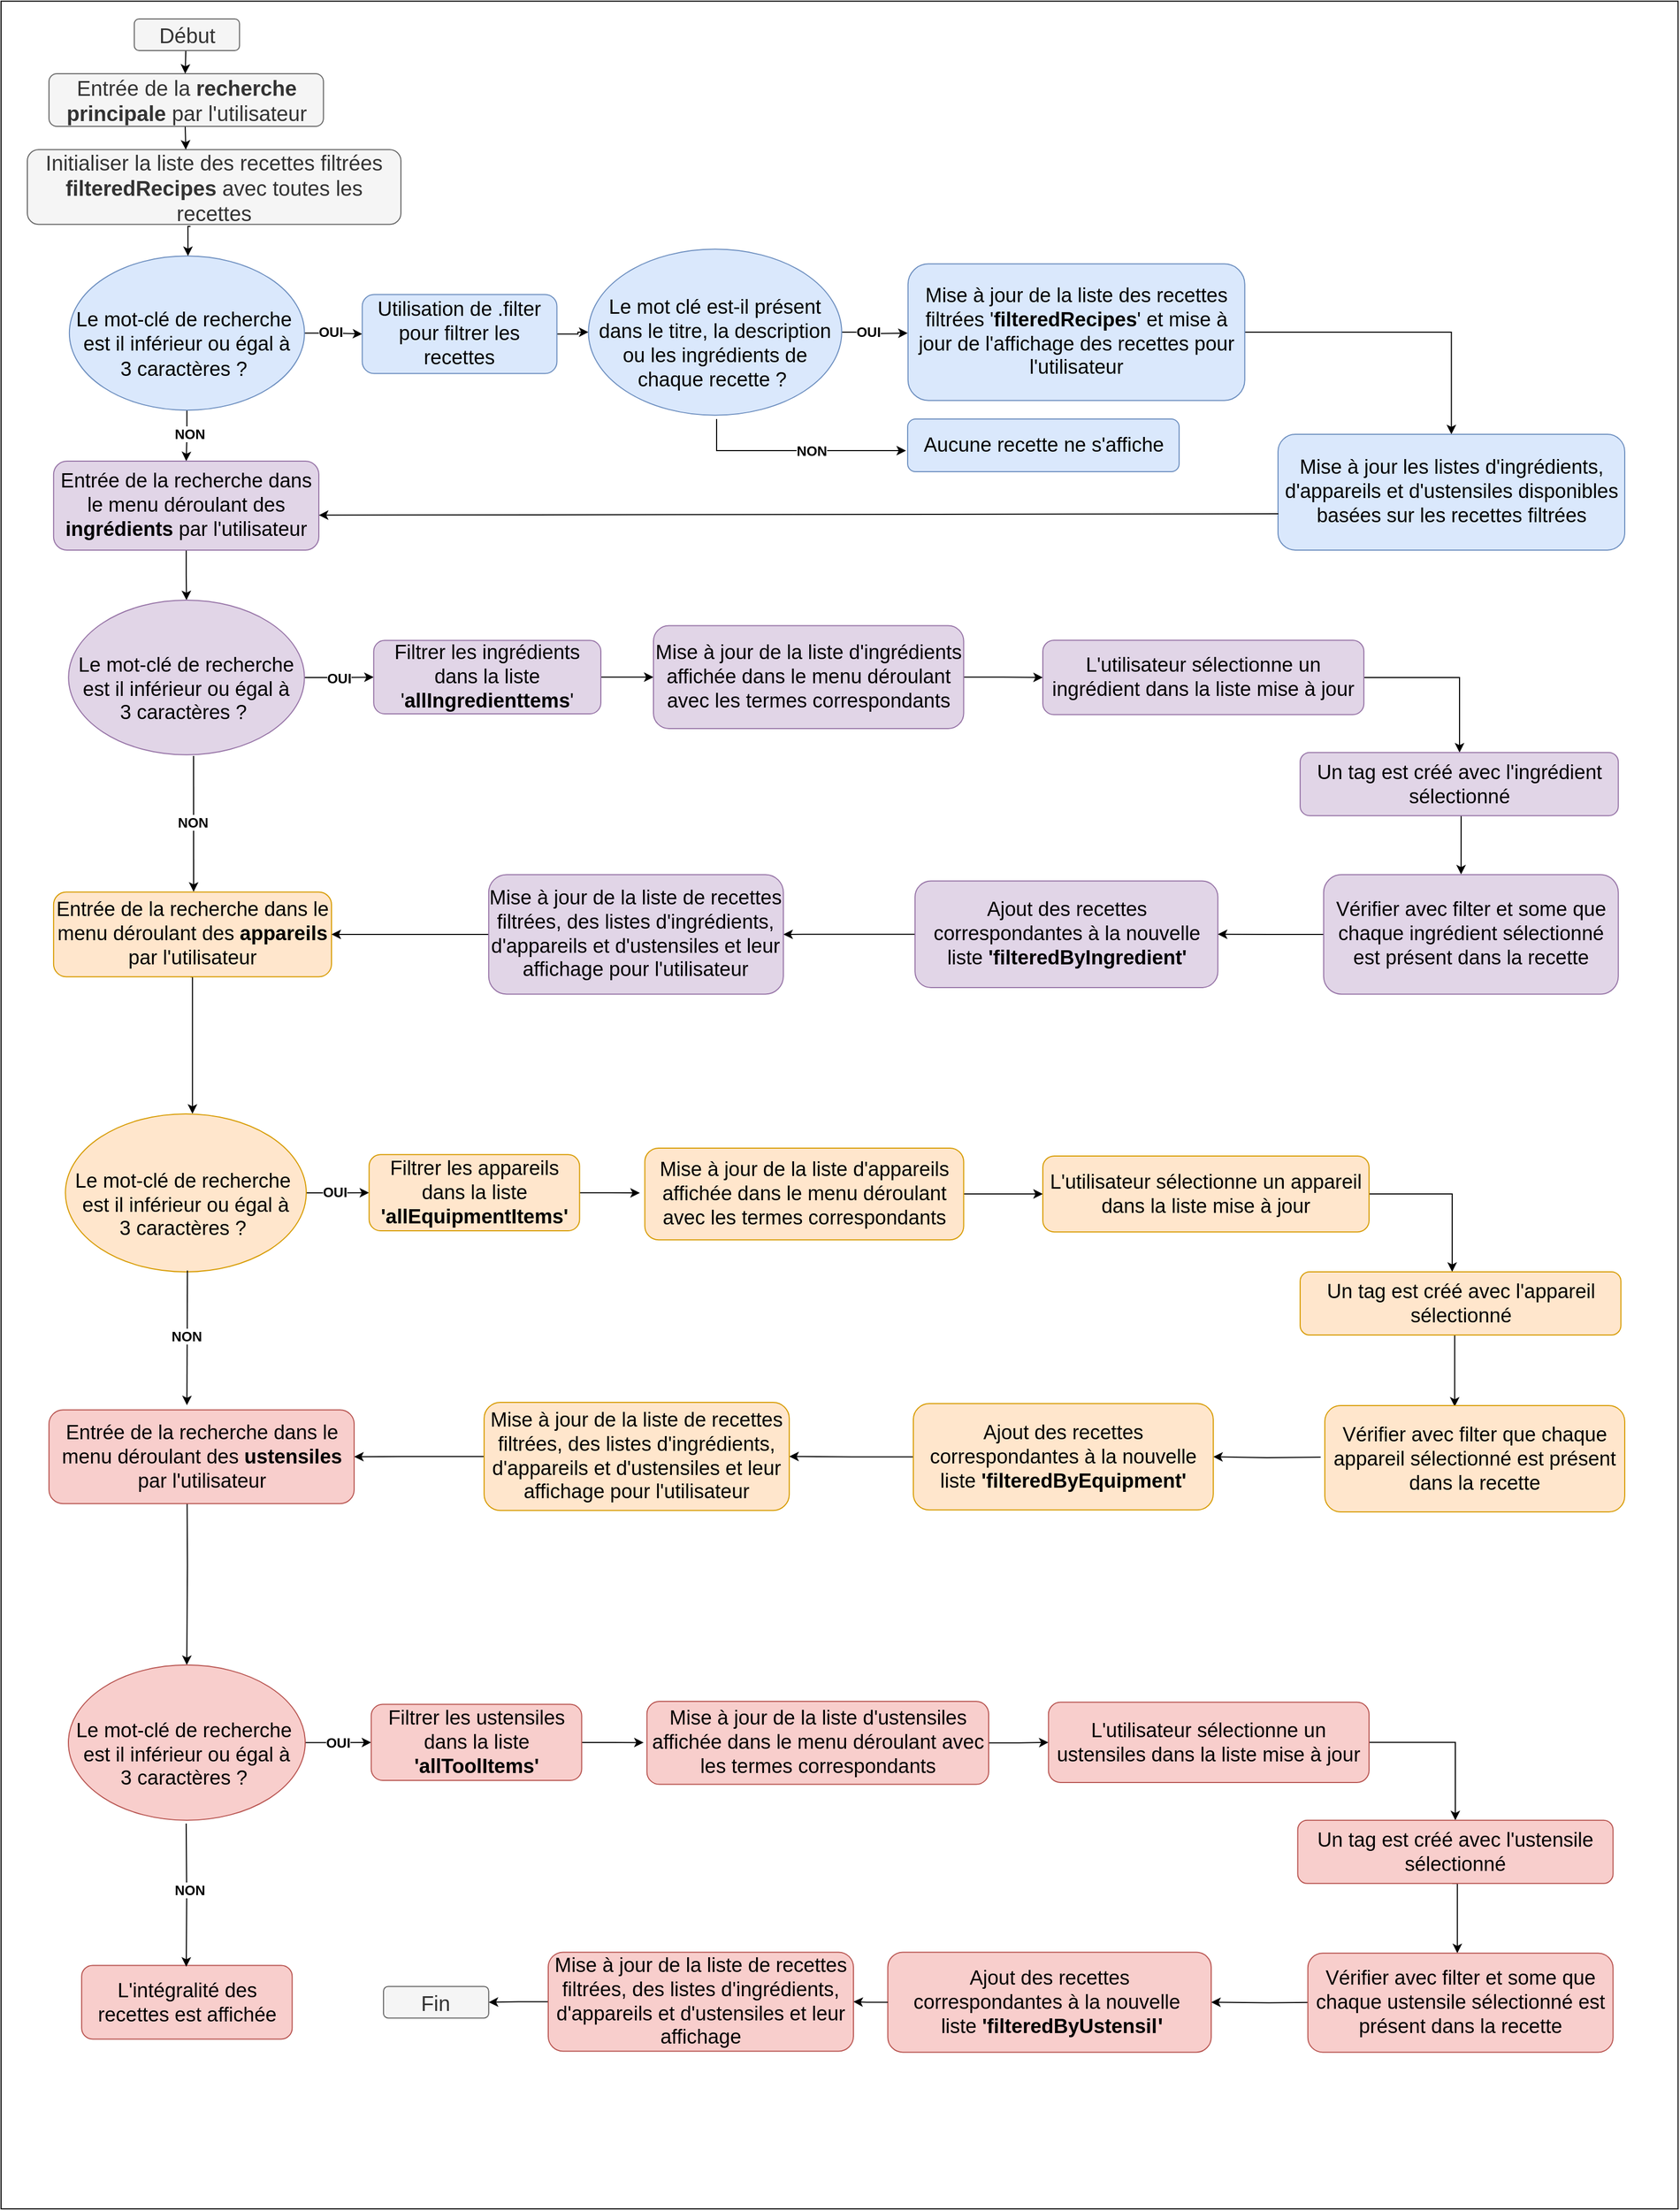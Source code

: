 <mxfile version="24.4.14" type="github">
  <diagram name="Page-1" id="Ul3hG8IQeu0czUQaKyKT">
    <mxGraphModel dx="1501" dy="791" grid="1" gridSize="10" guides="1" tooltips="1" connect="1" arrows="1" fold="1" page="1" pageScale="1" pageWidth="827" pageHeight="1169" math="0" shadow="0">
      <root>
        <mxCell id="0" />
        <mxCell id="1" parent="0" />
        <mxCell id="y2qfPMTWO536Oq6Htdhc-1" value="" style="rounded=0;whiteSpace=wrap;html=1;" vertex="1" parent="1">
          <mxGeometry x="220" y="23.16" width="1593.68" height="2096.84" as="geometry" />
        </mxCell>
        <mxCell id="y2qfPMTWO536Oq6Htdhc-2" value="&lt;font style=&quot;font-size: 20px;&quot;&gt;&lt;font style=&quot;font-size: 20px;&quot;&gt;Initialiser la liste des&amp;nbsp;&lt;/font&gt;&lt;font style=&quot;background-color: initial; font-size: 20px;&quot;&gt;recettes&amp;nbsp;&lt;/font&gt;&lt;span style=&quot;background-color: initial;&quot;&gt;filtrées &lt;b&gt;filteredRecipes&lt;/b&gt; avec&amp;nbsp;&lt;/span&gt;&lt;/font&gt;&lt;span style=&quot;font-size: 20px; background-color: initial;&quot;&gt;toutes les recettes&lt;/span&gt;" style="rounded=1;whiteSpace=wrap;html=1;fillColor=#f5f5f5;strokeColor=#666666;fontColor=#333333;" vertex="1" parent="1">
          <mxGeometry x="245.01" y="164.09" width="354.99" height="71" as="geometry" />
        </mxCell>
        <mxCell id="y2qfPMTWO536Oq6Htdhc-3" value="" style="edgeStyle=orthogonalEdgeStyle;rounded=0;orthogonalLoop=1;jettySize=auto;html=1;" edge="1" parent="1" source="y2qfPMTWO536Oq6Htdhc-7" target="y2qfPMTWO536Oq6Htdhc-15">
          <mxGeometry relative="1" as="geometry" />
        </mxCell>
        <mxCell id="y2qfPMTWO536Oq6Htdhc-4" value="OUI" style="edgeLabel;html=1;align=center;verticalAlign=middle;resizable=0;points=[];fontSize=13;fontStyle=1" vertex="1" connectable="0" parent="y2qfPMTWO536Oq6Htdhc-3">
          <mxGeometry x="-0.139" y="2" relative="1" as="geometry">
            <mxPoint as="offset" />
          </mxGeometry>
        </mxCell>
        <mxCell id="y2qfPMTWO536Oq6Htdhc-5" value="" style="edgeStyle=orthogonalEdgeStyle;rounded=0;orthogonalLoop=1;jettySize=auto;html=1;entryX=0.5;entryY=0;entryDx=0;entryDy=0;" edge="1" parent="1" source="y2qfPMTWO536Oq6Htdhc-7" target="y2qfPMTWO536Oq6Htdhc-26">
          <mxGeometry relative="1" as="geometry">
            <mxPoint x="391.24" y="420" as="targetPoint" />
          </mxGeometry>
        </mxCell>
        <mxCell id="y2qfPMTWO536Oq6Htdhc-6" value="NON" style="edgeLabel;html=1;align=center;verticalAlign=middle;resizable=0;points=[];fontStyle=1;fontSize=13;" vertex="1" connectable="0" parent="y2qfPMTWO536Oq6Htdhc-5">
          <mxGeometry x="-0.093" y="2" relative="1" as="geometry">
            <mxPoint as="offset" />
          </mxGeometry>
        </mxCell>
        <mxCell id="y2qfPMTWO536Oq6Htdhc-7" value="&lt;font style=&quot;font-size: 19px;&quot;&gt;&lt;font style=&quot;font-size: 19px;&quot;&gt;&amp;nbsp;&lt;/font&gt;&lt;/font&gt;&lt;div&gt;&lt;font style=&quot;font-size: 19px;&quot;&gt;&lt;font style=&quot;font-size: 19px;&quot;&gt;Le mot-clé de recherche&amp;nbsp;&lt;/font&gt;&lt;/font&gt;&lt;div style=&quot;font-size: 19px;&quot;&gt;&lt;font style=&quot;font-size: 19px;&quot;&gt;&lt;font style=&quot;font-size: 19px;&quot;&gt;&amp;nbsp;est il&amp;nbsp;&lt;/font&gt;&lt;font style=&quot;background-color: initial; font-size: 19px;&quot;&gt;inférieur ou égal&amp;nbsp;&lt;/font&gt;&lt;span style=&quot;background-color: initial;&quot;&gt;à&amp;nbsp;&lt;/span&gt;&lt;/font&gt;&lt;/div&gt;&lt;div style=&quot;font-size: 19px;&quot;&gt;&lt;span style=&quot;background-color: initial;&quot;&gt;&lt;font style=&quot;font-size: 19px;&quot;&gt;3 caractères ?&lt;/font&gt;&lt;font style=&quot;font-size: 20px;&quot;&gt;&amp;nbsp;&lt;/font&gt;&lt;/span&gt;&lt;/div&gt;&lt;/div&gt;" style="ellipse;whiteSpace=wrap;html=1;aspect=fixed;fillColor=#dae8fc;strokeColor=#6c8ebf;" vertex="1" parent="1">
          <mxGeometry x="284.93" y="265.16" width="223.4" height="146.42" as="geometry" />
        </mxCell>
        <mxCell id="y2qfPMTWO536Oq6Htdhc-8" value="" style="edgeStyle=orthogonalEdgeStyle;rounded=0;orthogonalLoop=1;jettySize=auto;html=1;" edge="1" parent="1">
          <mxGeometry relative="1" as="geometry">
            <mxPoint x="395" y="142" as="sourcePoint" />
            <mxPoint x="395.571" y="164.09" as="targetPoint" />
          </mxGeometry>
        </mxCell>
        <mxCell id="y2qfPMTWO536Oq6Htdhc-9" value="&lt;font style=&quot;font-size: 20px;&quot;&gt;Entrée de la &lt;b&gt;recherche principale&lt;/b&gt; par l&#39;utilisateur&lt;/font&gt;" style="rounded=1;whiteSpace=wrap;html=1;fillColor=#f5f5f5;strokeColor=#666666;fontColor=#333333;" vertex="1" parent="1">
          <mxGeometry x="265.55" y="92" width="260.81" height="50" as="geometry" />
        </mxCell>
        <mxCell id="y2qfPMTWO536Oq6Htdhc-10" value="" style="edgeStyle=orthogonalEdgeStyle;rounded=0;orthogonalLoop=1;jettySize=auto;html=1;" edge="1" parent="1">
          <mxGeometry relative="1" as="geometry">
            <mxPoint x="395.571" y="70" as="sourcePoint" />
            <mxPoint x="395" y="92" as="targetPoint" />
          </mxGeometry>
        </mxCell>
        <mxCell id="y2qfPMTWO536Oq6Htdhc-11" value="&lt;font style=&quot;font-size: 20px;&quot;&gt;Début&lt;/font&gt;" style="rounded=1;whiteSpace=wrap;html=1;fillColor=#f5f5f5;strokeColor=#666666;fontColor=#333333;" vertex="1" parent="1">
          <mxGeometry x="346.64" y="40" width="99.97" height="30" as="geometry" />
        </mxCell>
        <mxCell id="y2qfPMTWO536Oq6Htdhc-12" value="" style="endArrow=none;html=1;rounded=0;strokeColor=#FFFFFF;" edge="1" parent="1">
          <mxGeometry width="50" height="50" relative="1" as="geometry">
            <mxPoint x="1013.475" y="1163.973" as="sourcePoint" />
            <mxPoint x="953.87" y="1158.69" as="targetPoint" />
          </mxGeometry>
        </mxCell>
        <mxCell id="y2qfPMTWO536Oq6Htdhc-13" value="" style="endArrow=classic;html=1;rounded=0;strokeColor=#FFFFFF;" edge="1" parent="1">
          <mxGeometry width="50" height="50" relative="1" as="geometry">
            <mxPoint x="953.87" y="1159.69" as="sourcePoint" />
            <mxPoint x="953.87" y="1229.69" as="targetPoint" />
          </mxGeometry>
        </mxCell>
        <mxCell id="y2qfPMTWO536Oq6Htdhc-14" value="" style="edgeStyle=orthogonalEdgeStyle;rounded=0;orthogonalLoop=1;jettySize=auto;html=1;" edge="1" parent="1" source="y2qfPMTWO536Oq6Htdhc-15" target="y2qfPMTWO536Oq6Htdhc-21">
          <mxGeometry relative="1" as="geometry" />
        </mxCell>
        <mxCell id="y2qfPMTWO536Oq6Htdhc-15" value="&lt;font style=&quot;font-size: 19px;&quot;&gt;Utilisation de .filter pour filtrer les recettes&lt;/font&gt;" style="rounded=1;whiteSpace=wrap;html=1;fillColor=#dae8fc;strokeColor=#6c8ebf;" vertex="1" parent="1">
          <mxGeometry x="563.24" y="301.73" width="185" height="75" as="geometry" />
        </mxCell>
        <mxCell id="y2qfPMTWO536Oq6Htdhc-16" value="" style="endArrow=classic;html=1;rounded=0;strokeColor=#FFFFFF;" edge="1" parent="1" source="y2qfPMTWO536Oq6Htdhc-96">
          <mxGeometry width="50" height="50" relative="1" as="geometry">
            <mxPoint x="643.87" y="1158.69" as="sourcePoint" />
            <mxPoint x="643.87" y="1408.69" as="targetPoint" />
          </mxGeometry>
        </mxCell>
        <mxCell id="y2qfPMTWO536Oq6Htdhc-19" value="" style="edgeStyle=orthogonalEdgeStyle;rounded=0;orthogonalLoop=1;jettySize=auto;html=1;" edge="1" parent="1" source="y2qfPMTWO536Oq6Htdhc-21">
          <mxGeometry relative="1" as="geometry">
            <mxPoint x="1081.54" y="338.391" as="targetPoint" />
          </mxGeometry>
        </mxCell>
        <mxCell id="y2qfPMTWO536Oq6Htdhc-20" value="OUI" style="edgeLabel;html=1;align=center;verticalAlign=middle;resizable=0;points=[];fontSize=13;fontStyle=1" vertex="1" connectable="0" parent="y2qfPMTWO536Oq6Htdhc-19">
          <mxGeometry x="-0.221" y="5" relative="1" as="geometry">
            <mxPoint y="4" as="offset" />
          </mxGeometry>
        </mxCell>
        <mxCell id="y2qfPMTWO536Oq6Htdhc-21" value="&lt;div style=&quot;font-size: 19px;&quot;&gt;&lt;font style=&quot;font-size: 19px;&quot;&gt;&lt;br&gt;&lt;/font&gt;&lt;/div&gt;&lt;font style=&quot;font-size: 19px;&quot;&gt;Le mot clé est-il présent dans le titre, la description ou les ingrédients de chaque recette ?&amp;nbsp;&lt;/font&gt;" style="ellipse;whiteSpace=wrap;html=1;aspect=fixed;fillColor=#dae8fc;strokeColor=#6c8ebf;" vertex="1" parent="1">
          <mxGeometry x="778.22" y="258.64" width="240.63" height="157.71" as="geometry" />
        </mxCell>
        <mxCell id="y2qfPMTWO536Oq6Htdhc-22" value="" style="edgeStyle=orthogonalEdgeStyle;rounded=0;orthogonalLoop=1;jettySize=auto;html=1;" edge="1" parent="1" source="y2qfPMTWO536Oq6Htdhc-23" target="y2qfPMTWO536Oq6Htdhc-24">
          <mxGeometry relative="1" as="geometry" />
        </mxCell>
        <mxCell id="y2qfPMTWO536Oq6Htdhc-23" value="&lt;font style=&quot;font-size: 19px;&quot;&gt;Mise à jour de la liste des recettes filtrées &#39;&lt;b&gt;filteredRecipes&lt;/b&gt;&#39; et mise à jour de l&#39;affichage des recettes pour l&#39;utilisateur&lt;/font&gt;" style="rounded=1;whiteSpace=wrap;html=1;fillColor=#dae8fc;strokeColor=#6c8ebf;" vertex="1" parent="1">
          <mxGeometry x="1081.89" y="272.66" width="320" height="129.66" as="geometry" />
        </mxCell>
        <mxCell id="y2qfPMTWO536Oq6Htdhc-24" value="&lt;font style=&quot;font-size: 19px;&quot;&gt;Mise à jour les listes d&#39;ingrédients, d&#39;appareils et d&#39;ustensiles disponibles basées sur les recettes filtrées&lt;/font&gt;" style="rounded=1;whiteSpace=wrap;html=1;fillColor=#dae8fc;strokeColor=#6c8ebf;" vertex="1" parent="1">
          <mxGeometry x="1433.5" y="434.46" width="329.48" height="110" as="geometry" />
        </mxCell>
        <mxCell id="y2qfPMTWO536Oq6Htdhc-25" value="" style="edgeStyle=orthogonalEdgeStyle;rounded=0;orthogonalLoop=1;jettySize=auto;html=1;" edge="1" parent="1" source="y2qfPMTWO536Oq6Htdhc-26" target="y2qfPMTWO536Oq6Htdhc-29">
          <mxGeometry relative="1" as="geometry" />
        </mxCell>
        <mxCell id="y2qfPMTWO536Oq6Htdhc-26" value="&lt;font style=&quot;font-size: 19px;&quot;&gt;Entrée de la recherche dans le menu déroulant des &lt;b&gt;ingrédients &lt;/b&gt;par l&#39;utilisateur&lt;/font&gt;" style="rounded=1;whiteSpace=wrap;html=1;fillColor=#e1d5e7;strokeColor=#9673a6;" vertex="1" parent="1">
          <mxGeometry x="269.92" y="460" width="252.07" height="84.46" as="geometry" />
        </mxCell>
        <mxCell id="y2qfPMTWO536Oq6Htdhc-27" value="" style="edgeStyle=orthogonalEdgeStyle;rounded=0;orthogonalLoop=1;jettySize=auto;html=1;" edge="1" parent="1" source="y2qfPMTWO536Oq6Htdhc-29" target="y2qfPMTWO536Oq6Htdhc-31">
          <mxGeometry relative="1" as="geometry" />
        </mxCell>
        <mxCell id="y2qfPMTWO536Oq6Htdhc-28" value="OUI" style="edgeLabel;html=1;align=center;verticalAlign=middle;resizable=0;points=[];fontStyle=1;fontSize=13;" vertex="1" connectable="0" parent="y2qfPMTWO536Oq6Htdhc-27">
          <mxGeometry x="-0.032" relative="1" as="geometry">
            <mxPoint as="offset" />
          </mxGeometry>
        </mxCell>
        <mxCell id="y2qfPMTWO536Oq6Htdhc-29" value="&lt;div&gt;&lt;font style=&quot;font-size: 19px;&quot;&gt;&lt;font style=&quot;font-size: 19px;&quot;&gt;&lt;br&gt;&lt;/font&gt;&lt;/font&gt;&lt;/div&gt;&lt;font style=&quot;font-size: 19px;&quot;&gt;&lt;font style=&quot;font-size: 19px;&quot;&gt;&amp;nbsp;&lt;/font&gt;&lt;font style=&quot;font-size: 19px;&quot;&gt;Le mot-clé de recherche&amp;nbsp;&lt;/font&gt;&lt;/font&gt;&lt;div style=&quot;font-size: 19px;&quot;&gt;&lt;font style=&quot;font-size: 19px;&quot;&gt;&lt;font style=&quot;font-size: 19px;&quot;&gt;&amp;nbsp;est il&amp;nbsp;&lt;/font&gt;&lt;font style=&quot;background-color: initial; font-size: 19px;&quot;&gt;inférieur ou égal&amp;nbsp;&lt;/font&gt;&lt;span style=&quot;background-color: initial;&quot;&gt;à&amp;nbsp;&lt;/span&gt;&lt;/font&gt;&lt;/div&gt;&lt;div style=&quot;font-size: 19px;&quot;&gt;&lt;span style=&quot;background-color: initial;&quot;&gt;&lt;font style=&quot;font-size: 19px;&quot;&gt;&lt;font style=&quot;font-size: 19px;&quot;&gt;3 caractères ?&lt;/font&gt;&lt;font style=&quot;font-size: 19px;&quot;&gt;&amp;nbsp;&lt;/font&gt;&lt;/font&gt;&lt;/span&gt;&lt;/div&gt;" style="ellipse;whiteSpace=wrap;html=1;aspect=fixed;fillColor=#e1d5e7;strokeColor=#9673a6;" vertex="1" parent="1">
          <mxGeometry x="284.14" y="592" width="224.16" height="146.91" as="geometry" />
        </mxCell>
        <mxCell id="y2qfPMTWO536Oq6Htdhc-30" value="" style="edgeStyle=orthogonalEdgeStyle;rounded=0;orthogonalLoop=1;jettySize=auto;html=1;entryX=0;entryY=0.5;entryDx=0;entryDy=0;" edge="1" parent="1" source="y2qfPMTWO536Oq6Htdhc-31" target="y2qfPMTWO536Oq6Htdhc-36">
          <mxGeometry relative="1" as="geometry">
            <mxPoint x="833.58" y="664.478" as="targetPoint" />
          </mxGeometry>
        </mxCell>
        <mxCell id="y2qfPMTWO536Oq6Htdhc-31" value="&lt;font style=&quot;font-size: 19px;&quot;&gt;Filtrer les ingrédients dans la liste &#39;&lt;b&gt;allIngredienttems&lt;/b&gt;&#39;&lt;/font&gt;" style="rounded=1;whiteSpace=wrap;html=1;fillColor=#e1d5e7;strokeColor=#9673a6;" vertex="1" parent="1">
          <mxGeometry x="574.14" y="630.27" width="215.86" height="69.73" as="geometry" />
        </mxCell>
        <mxCell id="y2qfPMTWO536Oq6Htdhc-35" value="" style="edgeStyle=orthogonalEdgeStyle;rounded=0;orthogonalLoop=1;jettySize=auto;html=1;" edge="1" parent="1" source="y2qfPMTWO536Oq6Htdhc-36" target="y2qfPMTWO536Oq6Htdhc-38">
          <mxGeometry relative="1" as="geometry" />
        </mxCell>
        <mxCell id="y2qfPMTWO536Oq6Htdhc-36" value="&lt;font style=&quot;font-size: 19px;&quot;&gt;Mise à jour de la liste d&#39;ingrédients affichée dans le menu déroulant avec les termes correspondants&lt;/font&gt;" style="rounded=1;whiteSpace=wrap;html=1;fillColor=#e1d5e7;strokeColor=#9673a6;" vertex="1" parent="1">
          <mxGeometry x="840" y="616.29" width="294.78" height="97.69" as="geometry" />
        </mxCell>
        <mxCell id="y2qfPMTWO536Oq6Htdhc-37" value="" style="edgeStyle=orthogonalEdgeStyle;rounded=0;orthogonalLoop=1;jettySize=auto;html=1;" edge="1" parent="1" source="y2qfPMTWO536Oq6Htdhc-38" target="y2qfPMTWO536Oq6Htdhc-40">
          <mxGeometry relative="1" as="geometry">
            <Array as="points">
              <mxPoint x="1606" y="665" />
            </Array>
          </mxGeometry>
        </mxCell>
        <mxCell id="y2qfPMTWO536Oq6Htdhc-38" value="&lt;font style=&quot;font-size: 19px;&quot;&gt;L&#39;utilisateur sélectionne un ingrédient dans la liste mise à jour&lt;/font&gt;" style="rounded=1;whiteSpace=wrap;html=1;fillColor=#e1d5e7;strokeColor=#9673a6;" vertex="1" parent="1">
          <mxGeometry x="1210" y="630.12" width="305.09" height="70.67" as="geometry" />
        </mxCell>
        <mxCell id="y2qfPMTWO536Oq6Htdhc-39" value="" style="edgeStyle=orthogonalEdgeStyle;rounded=0;orthogonalLoop=1;jettySize=auto;html=1;entryX=0.47;entryY=0.016;entryDx=0;entryDy=0;entryPerimeter=0;" edge="1" parent="1">
          <mxGeometry relative="1" as="geometry">
            <mxPoint x="1603.714" y="788.71" as="sourcePoint" />
            <mxPoint x="1607.46" y="852.546" as="targetPoint" />
            <Array as="points">
              <mxPoint x="1607" y="789" />
            </Array>
          </mxGeometry>
        </mxCell>
        <mxCell id="y2qfPMTWO536Oq6Htdhc-40" value="&lt;font style=&quot;font-size: 19px;&quot;&gt;Un tag est créé avec l&#39;ingrédient sélectionné&lt;/font&gt;" style="rounded=1;whiteSpace=wrap;html=1;fillColor=#e1d5e7;strokeColor=#9673a6;" vertex="1" parent="1">
          <mxGeometry x="1454.53" y="736.71" width="302.33" height="60" as="geometry" />
        </mxCell>
        <mxCell id="y2qfPMTWO536Oq6Htdhc-44" value="" style="edgeStyle=orthogonalEdgeStyle;rounded=0;orthogonalLoop=1;jettySize=auto;html=1;" edge="1" parent="1" source="y2qfPMTWO536Oq6Htdhc-45" target="y2qfPMTWO536Oq6Htdhc-49">
          <mxGeometry relative="1" as="geometry" />
        </mxCell>
        <mxCell id="y2qfPMTWO536Oq6Htdhc-45" value="&lt;font style=&quot;font-size: 19px;&quot;&gt;Ajout des recettes correspondantes à la nouvelle liste &lt;b&gt;&#39;filteredByIngredient&#39;&lt;/b&gt;&lt;/font&gt;" style="rounded=1;whiteSpace=wrap;html=1;fillColor=#e1d5e7;strokeColor=#9673a6;" vertex="1" parent="1">
          <mxGeometry x="1088.57" y="858.73" width="287.75" height="101.27" as="geometry" />
        </mxCell>
        <mxCell id="y2qfPMTWO536Oq6Htdhc-46" value="" style="edgeStyle=orthogonalEdgeStyle;rounded=0;orthogonalLoop=1;jettySize=auto;html=1;entryX=0.545;entryY=-0.001;entryDx=0;entryDy=0;entryPerimeter=0;" edge="1" parent="1">
          <mxGeometry relative="1" as="geometry">
            <mxPoint x="400" y="949.72" as="sourcePoint" />
            <mxPoint x="401.899" y="1079.85" as="targetPoint" />
            <Array as="points">
              <mxPoint x="402" y="950" />
            </Array>
          </mxGeometry>
        </mxCell>
        <mxCell id="y2qfPMTWO536Oq6Htdhc-47" value="&lt;font style=&quot;font-size: 19px;&quot;&gt;Entrée de la recherche dans le menu déroulant des &lt;b&gt;appareils &lt;/b&gt;par l&#39;utilisateur&lt;/font&gt;" style="rounded=1;whiteSpace=wrap;html=1;fillColor=#ffe6cc;strokeColor=#d79b00;" vertex="1" parent="1">
          <mxGeometry x="269.92" y="869.23" width="264.1" height="80.49" as="geometry" />
        </mxCell>
        <mxCell id="y2qfPMTWO536Oq6Htdhc-48" value="" style="edgeStyle=orthogonalEdgeStyle;rounded=0;orthogonalLoop=1;jettySize=auto;html=1;" edge="1" parent="1" source="y2qfPMTWO536Oq6Htdhc-49" target="y2qfPMTWO536Oq6Htdhc-47">
          <mxGeometry relative="1" as="geometry" />
        </mxCell>
        <mxCell id="y2qfPMTWO536Oq6Htdhc-49" value="&lt;font style=&quot;font-size: 19px;&quot;&gt;Mise à jour de la liste de recettes filtrées, des listes d&#39;ingrédients, d&#39;appareils et d&#39;ustensiles et leur affichage pour l&#39;utilisateur&lt;/font&gt;" style="rounded=1;whiteSpace=wrap;html=1;fillColor=#e1d5e7;strokeColor=#9673a6;" vertex="1" parent="1">
          <mxGeometry x="683.42" y="852.72" width="280" height="113.5" as="geometry" />
        </mxCell>
        <mxCell id="y2qfPMTWO536Oq6Htdhc-50" value="" style="endArrow=none;html=1;rounded=0;strokeColor=#FFFFFF;" edge="1" parent="1">
          <mxGeometry width="50" height="50" relative="1" as="geometry">
            <mxPoint x="836.16" y="1998.69" as="sourcePoint" />
            <mxPoint x="966.16" y="1998.69" as="targetPoint" />
          </mxGeometry>
        </mxCell>
        <mxCell id="y2qfPMTWO536Oq6Htdhc-51" value="" style="edgeStyle=orthogonalEdgeStyle;rounded=0;orthogonalLoop=1;jettySize=auto;html=1;" edge="1" parent="1" source="y2qfPMTWO536Oq6Htdhc-53" target="y2qfPMTWO536Oq6Htdhc-96">
          <mxGeometry relative="1" as="geometry" />
        </mxCell>
        <mxCell id="y2qfPMTWO536Oq6Htdhc-52" value="OUI" style="edgeLabel;html=1;align=center;verticalAlign=middle;resizable=0;points=[];fontSize=13;fontStyle=1" vertex="1" connectable="0" parent="y2qfPMTWO536Oq6Htdhc-51">
          <mxGeometry x="-0.032" relative="1" as="geometry">
            <mxPoint x="-2" y="-1" as="offset" />
          </mxGeometry>
        </mxCell>
        <mxCell id="y2qfPMTWO536Oq6Htdhc-53" value="&lt;font style=&quot;font-size: 19px;&quot;&gt;&lt;font style=&quot;font-size: 19px;&quot;&gt;&amp;nbsp;&lt;/font&gt;&lt;/font&gt;&lt;div&gt;&lt;font style=&quot;font-size: 19px;&quot;&gt;&lt;font style=&quot;font-size: 19px;&quot;&gt;Le mot-clé de recherche&amp;nbsp;&lt;/font&gt;&lt;/font&gt;&lt;div style=&quot;font-size: 19px;&quot;&gt;&lt;font style=&quot;font-size: 19px;&quot;&gt;&lt;font style=&quot;font-size: 19px;&quot;&gt;&amp;nbsp;est il&amp;nbsp;&lt;/font&gt;&lt;font style=&quot;background-color: initial; font-size: 19px;&quot;&gt;inférieur ou égal&amp;nbsp;&lt;/font&gt;&lt;span style=&quot;background-color: initial;&quot;&gt;à&amp;nbsp;&lt;/span&gt;&lt;/font&gt;&lt;/div&gt;&lt;div style=&quot;font-size: 19px;&quot;&gt;&lt;span style=&quot;background-color: initial;&quot;&gt;&lt;font style=&quot;font-size: 19px;&quot;&gt;&lt;font style=&quot;font-size: 19px;&quot;&gt;3 caractères&lt;/font&gt;&lt;font style=&quot;font-size: 19px;&quot;&gt; &lt;/font&gt;&lt;font style=&quot;font-size: 19px;&quot;&gt;?&amp;nbsp;&lt;/font&gt;&lt;/font&gt;&lt;/span&gt;&lt;/div&gt;&lt;/div&gt;" style="ellipse;whiteSpace=wrap;html=1;aspect=fixed;fillColor=#ffe6cc;strokeColor=#d79b00;" vertex="1" parent="1">
          <mxGeometry x="281.17" y="1080" width="228.86" height="150" as="geometry" />
        </mxCell>
        <mxCell id="y2qfPMTWO536Oq6Htdhc-54" value="" style="edgeStyle=orthogonalEdgeStyle;rounded=0;orthogonalLoop=1;jettySize=auto;html=1;" edge="1" parent="1" source="y2qfPMTWO536Oq6Htdhc-96">
          <mxGeometry relative="1" as="geometry">
            <mxPoint x="827.02" y="1155.0" as="targetPoint" />
          </mxGeometry>
        </mxCell>
        <mxCell id="y2qfPMTWO536Oq6Htdhc-57" value="" style="edgeStyle=orthogonalEdgeStyle;rounded=0;orthogonalLoop=1;jettySize=auto;html=1;" edge="1" parent="1" source="y2qfPMTWO536Oq6Htdhc-58" target="y2qfPMTWO536Oq6Htdhc-60">
          <mxGeometry relative="1" as="geometry" />
        </mxCell>
        <mxCell id="y2qfPMTWO536Oq6Htdhc-58" value="&lt;font style=&quot;font-size: 19px;&quot;&gt;Mise à jour de la liste d&#39;appareils affichée dans le menu déroulant avec les termes correspondants&lt;/font&gt;" style="rounded=1;whiteSpace=wrap;html=1;fillColor=#ffe6cc;strokeColor=#d79b00;" vertex="1" parent="1">
          <mxGeometry x="831.78" y="1112.45" width="303" height="87.12" as="geometry" />
        </mxCell>
        <mxCell id="y2qfPMTWO536Oq6Htdhc-59" value="" style="edgeStyle=orthogonalEdgeStyle;rounded=0;orthogonalLoop=1;jettySize=auto;html=1;" edge="1" parent="1" source="y2qfPMTWO536Oq6Htdhc-60" target="y2qfPMTWO536Oq6Htdhc-62">
          <mxGeometry relative="1" as="geometry">
            <Array as="points">
              <mxPoint x="1599" y="1156" />
            </Array>
          </mxGeometry>
        </mxCell>
        <mxCell id="y2qfPMTWO536Oq6Htdhc-60" value="&lt;font style=&quot;font-size: 19px;&quot;&gt;L&#39;utilisateur sélectionne un appareil dans la liste mise à jour&lt;/font&gt;" style="rounded=1;whiteSpace=wrap;html=1;fillColor=#ffe6cc;strokeColor=#d79b00;" vertex="1" parent="1">
          <mxGeometry x="1210" y="1119.95" width="310" height="72.12" as="geometry" />
        </mxCell>
        <mxCell id="y2qfPMTWO536Oq6Htdhc-61" value="" style="edgeStyle=orthogonalEdgeStyle;rounded=0;orthogonalLoop=1;jettySize=auto;html=1;entryX=0.433;entryY=0.03;entryDx=0;entryDy=0;entryPerimeter=0;" edge="1" parent="1">
          <mxGeometry relative="1" as="geometry">
            <mxPoint x="1587.895" y="1288" as="sourcePoint" />
            <mxPoint x="1601.385" y="1358.03" as="targetPoint" />
            <Array as="points">
              <mxPoint x="1601" y="1288" />
            </Array>
          </mxGeometry>
        </mxCell>
        <mxCell id="y2qfPMTWO536Oq6Htdhc-62" value="&lt;font style=&quot;font-size: 19px;&quot;&gt;Un tag est créé avec l&#39;appareil sélectionné&lt;/font&gt;" style="rounded=1;whiteSpace=wrap;html=1;fillColor=#ffe6cc;strokeColor=#d79b00;" vertex="1" parent="1">
          <mxGeometry x="1454.53" y="1230" width="304.81" height="60" as="geometry" />
        </mxCell>
        <mxCell id="y2qfPMTWO536Oq6Htdhc-63" value="" style="edgeStyle=orthogonalEdgeStyle;rounded=0;orthogonalLoop=1;jettySize=auto;html=1;entryX=1;entryY=0.5;entryDx=0;entryDy=0;" edge="1" parent="1" target="y2qfPMTWO536Oq6Htdhc-67">
          <mxGeometry relative="1" as="geometry">
            <mxPoint x="1474" y="1406" as="sourcePoint" />
            <mxPoint x="1405.95" y="1405.737" as="targetPoint" />
          </mxGeometry>
        </mxCell>
        <mxCell id="y2qfPMTWO536Oq6Htdhc-66" value="" style="edgeStyle=orthogonalEdgeStyle;rounded=0;orthogonalLoop=1;jettySize=auto;html=1;" edge="1" parent="1" source="y2qfPMTWO536Oq6Htdhc-67" target="y2qfPMTWO536Oq6Htdhc-69">
          <mxGeometry relative="1" as="geometry" />
        </mxCell>
        <mxCell id="y2qfPMTWO536Oq6Htdhc-67" value="&lt;span style=&quot;font-size: 19px;&quot;&gt;Ajout des recettes correspondantes à la nouvelle liste &lt;b&gt;&#39;filteredByEquipment&#39;&lt;/b&gt;&lt;/span&gt;" style="rounded=1;whiteSpace=wrap;html=1;fillColor=#ffe6cc;strokeColor=#d79b00;" vertex="1" parent="1">
          <mxGeometry x="1086.95" y="1355.15" width="285" height="101" as="geometry" />
        </mxCell>
        <mxCell id="y2qfPMTWO536Oq6Htdhc-68" value="" style="edgeStyle=orthogonalEdgeStyle;rounded=0;orthogonalLoop=1;jettySize=auto;html=1;" edge="1" parent="1" source="y2qfPMTWO536Oq6Htdhc-69" target="y2qfPMTWO536Oq6Htdhc-71">
          <mxGeometry relative="1" as="geometry" />
        </mxCell>
        <mxCell id="y2qfPMTWO536Oq6Htdhc-69" value="&lt;span style=&quot;font-size: 19px;&quot;&gt;Mise à jour de la liste de recettes filtrées, des listes d&#39;ingrédients, d&#39;appareils et d&#39;ustensiles et leur affichage pour l&#39;utilisateur&lt;/span&gt;" style="rounded=1;whiteSpace=wrap;html=1;fillColor=#ffe6cc;strokeColor=#d79b00;" vertex="1" parent="1">
          <mxGeometry x="679.05" y="1354" width="290" height="102.67" as="geometry" />
        </mxCell>
        <mxCell id="y2qfPMTWO536Oq6Htdhc-70" value="" style="edgeStyle=orthogonalEdgeStyle;rounded=0;orthogonalLoop=1;jettySize=auto;html=1;entryX=0.5;entryY=0;entryDx=0;entryDy=0;" edge="1" parent="1" target="y2qfPMTWO536Oq6Htdhc-74">
          <mxGeometry relative="1" as="geometry">
            <mxPoint x="396.63" y="1412.69" as="sourcePoint" />
            <mxPoint x="396.51" y="1465.39" as="targetPoint" />
          </mxGeometry>
        </mxCell>
        <mxCell id="y2qfPMTWO536Oq6Htdhc-71" value="&lt;font style=&quot;font-size: 19px;&quot;&gt;Entrée de la recherche dans le menu déroulant des &lt;b&gt;ustensiles &lt;/b&gt;par l&#39;utilisateur&lt;/font&gt;" style="rounded=1;whiteSpace=wrap;html=1;fillColor=#f8cecc;strokeColor=#b85450;" vertex="1" parent="1">
          <mxGeometry x="265.55" y="1361.13" width="290" height="89.04" as="geometry" />
        </mxCell>
        <mxCell id="y2qfPMTWO536Oq6Htdhc-72" value="" style="edgeStyle=orthogonalEdgeStyle;rounded=0;orthogonalLoop=1;jettySize=auto;html=1;" edge="1" parent="1" source="y2qfPMTWO536Oq6Htdhc-74" target="y2qfPMTWO536Oq6Htdhc-76">
          <mxGeometry relative="1" as="geometry" />
        </mxCell>
        <mxCell id="y2qfPMTWO536Oq6Htdhc-73" value="OUI" style="edgeLabel;html=1;align=center;verticalAlign=middle;resizable=0;points=[];fontSize=13;fontStyle=1" vertex="1" connectable="0" parent="y2qfPMTWO536Oq6Htdhc-72">
          <mxGeometry x="-0.032" relative="1" as="geometry">
            <mxPoint as="offset" />
          </mxGeometry>
        </mxCell>
        <mxCell id="y2qfPMTWO536Oq6Htdhc-74" value="&lt;font style=&quot;font-size: 19px;&quot;&gt;&lt;font style=&quot;font-size: 19px;&quot;&gt;&amp;nbsp;&lt;/font&gt;&lt;/font&gt;&lt;div&gt;&lt;font style=&quot;font-size: 19px;&quot;&gt;&lt;font style=&quot;font-size: 19px;&quot;&gt;Le mot-clé de recherche&amp;nbsp;&lt;/font&gt;&lt;/font&gt;&lt;div style=&quot;font-size: 19px;&quot;&gt;&lt;font style=&quot;font-size: 19px;&quot;&gt;&lt;font style=&quot;font-size: 19px;&quot;&gt;&amp;nbsp;est il&amp;nbsp;&lt;/font&gt;&lt;font style=&quot;background-color: initial; font-size: 19px;&quot;&gt;inférieur ou égal&amp;nbsp;&lt;/font&gt;&lt;span style=&quot;background-color: initial;&quot;&gt;à&amp;nbsp;&lt;/span&gt;&lt;/font&gt;&lt;/div&gt;&lt;div style=&quot;font-size: 19px;&quot;&gt;&lt;span style=&quot;background-color: initial;&quot;&gt;&lt;font style=&quot;font-size: 19px;&quot;&gt;3 caractères ?&amp;nbsp;&lt;/font&gt;&lt;/span&gt;&lt;/div&gt;&lt;/div&gt;" style="ellipse;whiteSpace=wrap;html=1;aspect=fixed;fillColor=#f8cecc;strokeColor=#b85450;" vertex="1" parent="1">
          <mxGeometry x="283.99" y="1603.39" width="225.04" height="147.49" as="geometry" />
        </mxCell>
        <mxCell id="y2qfPMTWO536Oq6Htdhc-75" value="" style="edgeStyle=orthogonalEdgeStyle;rounded=0;orthogonalLoop=1;jettySize=auto;html=1;" edge="1" parent="1" source="y2qfPMTWO536Oq6Htdhc-76">
          <mxGeometry relative="1" as="geometry">
            <mxPoint x="830.66" y="1677.105" as="targetPoint" />
          </mxGeometry>
        </mxCell>
        <mxCell id="y2qfPMTWO536Oq6Htdhc-76" value="&lt;font style=&quot;font-size: 19px;&quot;&gt;Filtrer les ustensiles dans la liste &lt;b&gt;&#39;allToolItems&#39;&lt;/b&gt;&lt;/font&gt;" style="rounded=1;whiteSpace=wrap;html=1;fillColor=#f8cecc;strokeColor=#b85450;" vertex="1" parent="1">
          <mxGeometry x="571.77" y="1640.75" width="200" height="72.25" as="geometry" />
        </mxCell>
        <mxCell id="y2qfPMTWO536Oq6Htdhc-80" value="" style="edgeStyle=orthogonalEdgeStyle;rounded=0;orthogonalLoop=1;jettySize=auto;html=1;" edge="1" parent="1" source="y2qfPMTWO536Oq6Htdhc-81" target="y2qfPMTWO536Oq6Htdhc-83">
          <mxGeometry relative="1" as="geometry" />
        </mxCell>
        <mxCell id="y2qfPMTWO536Oq6Htdhc-81" value="&lt;font style=&quot;font-size: 19px;&quot;&gt;Mise à jour de la liste d&#39;ustensiles affichée dans le menu déroulant avec les termes correspondants&lt;/font&gt;" style="rounded=1;whiteSpace=wrap;html=1;fillColor=#f8cecc;strokeColor=#b85450;" vertex="1" parent="1">
          <mxGeometry x="833.78" y="1638.01" width="324.72" height="78.75" as="geometry" />
        </mxCell>
        <mxCell id="y2qfPMTWO536Oq6Htdhc-82" value="" style="edgeStyle=orthogonalEdgeStyle;rounded=0;orthogonalLoop=1;jettySize=auto;html=1;exitX=1;exitY=0.5;exitDx=0;exitDy=0;" edge="1" parent="1" source="y2qfPMTWO536Oq6Htdhc-83" target="y2qfPMTWO536Oq6Htdhc-85">
          <mxGeometry relative="1" as="geometry" />
        </mxCell>
        <mxCell id="y2qfPMTWO536Oq6Htdhc-83" value="&lt;font style=&quot;font-size: 19px;&quot;&gt;L&#39;utilisateur sélectionne un ustensiles dans la liste mise à jour&lt;/font&gt;" style="rounded=1;whiteSpace=wrap;html=1;fillColor=#f8cecc;strokeColor=#b85450;" vertex="1" parent="1">
          <mxGeometry x="1215.37" y="1638.75" width="304.63" height="76.25" as="geometry" />
        </mxCell>
        <mxCell id="y2qfPMTWO536Oq6Htdhc-139" value="" style="edgeStyle=orthogonalEdgeStyle;rounded=0;orthogonalLoop=1;jettySize=auto;html=1;" edge="1" parent="1">
          <mxGeometry relative="1" as="geometry">
            <mxPoint x="1599.053" y="1810.88" as="sourcePoint" />
            <mxPoint x="1603.895" y="1877.15" as="targetPoint" />
            <Array as="points">
              <mxPoint x="1604" y="1811" />
            </Array>
          </mxGeometry>
        </mxCell>
        <mxCell id="y2qfPMTWO536Oq6Htdhc-85" value="&lt;font style=&quot;font-size: 19px;&quot;&gt;Un tag est créé avec l&#39;ustensile sélectionné&lt;/font&gt;" style="rounded=1;whiteSpace=wrap;html=1;fillColor=#f8cecc;strokeColor=#b85450;" vertex="1" parent="1">
          <mxGeometry x="1452.24" y="1750.88" width="299.63" height="60" as="geometry" />
        </mxCell>
        <mxCell id="y2qfPMTWO536Oq6Htdhc-86" value="" style="edgeStyle=orthogonalEdgeStyle;rounded=0;orthogonalLoop=1;jettySize=auto;html=1;" edge="1" parent="1" target="y2qfPMTWO536Oq6Htdhc-90">
          <mxGeometry relative="1" as="geometry">
            <mxPoint x="1479.49" y="1923.69" as="sourcePoint" />
          </mxGeometry>
        </mxCell>
        <mxCell id="y2qfPMTWO536Oq6Htdhc-89" value="" style="edgeStyle=orthogonalEdgeStyle;rounded=0;orthogonalLoop=1;jettySize=auto;html=1;" edge="1" parent="1" source="y2qfPMTWO536Oq6Htdhc-127" target="y2qfPMTWO536Oq6Htdhc-91">
          <mxGeometry relative="1" as="geometry" />
        </mxCell>
        <mxCell id="y2qfPMTWO536Oq6Htdhc-90" value="&lt;div style=&quot;&quot;&gt;&lt;span style=&quot;font-size: 19px; background-color: initial;&quot;&gt;Ajout des recettes&lt;/span&gt;&lt;/div&gt;&lt;div style=&quot;&quot;&gt;&lt;span style=&quot;font-size: 19px; background-color: initial;&quot;&gt;correspondantes à la nouvelle&amp;nbsp; &amp;nbsp;liste&amp;nbsp;&lt;b&gt;&#39;filteredByUstensil&lt;font face=&quot;ui-sans-serif, -apple-system, system-ui, Segoe UI, Roboto, Ubuntu, Cantarell, Noto Sans, sans-serif, Helvetica, Apple Color Emoji, Arial, Segoe UI Emoji, Segoe UI Symbol&quot;&gt;&lt;span style=&quot;white-space-collapse: preserve;&quot;&gt;&#39;&lt;/span&gt;&lt;/font&gt;&lt;/b&gt;&lt;/span&gt;&lt;/div&gt;" style="rounded=1;whiteSpace=wrap;html=1;fillColor=#f8cecc;strokeColor=#b85450;align=center;" vertex="1" parent="1">
          <mxGeometry x="1062.7" y="1876.19" width="307.3" height="95" as="geometry" />
        </mxCell>
        <mxCell id="y2qfPMTWO536Oq6Htdhc-91" value="&lt;font style=&quot;font-size: 20px;&quot;&gt;Fin&lt;/font&gt;" style="rounded=1;whiteSpace=wrap;html=1;fillColor=#f5f5f5;strokeColor=#666666;fontColor=#333333;" vertex="1" parent="1">
          <mxGeometry x="583.45" y="1908.69" width="99.97" height="30" as="geometry" />
        </mxCell>
        <mxCell id="y2qfPMTWO536Oq6Htdhc-92" value="" style="endArrow=classic;html=1;rounded=0;entryX=1;entryY=0.607;entryDx=0;entryDy=0;entryPerimeter=0;" edge="1" parent="1" target="y2qfPMTWO536Oq6Htdhc-26">
          <mxGeometry width="50" height="50" relative="1" as="geometry">
            <mxPoint x="1433.86" y="510" as="sourcePoint" />
            <mxPoint x="535" y="510" as="targetPoint" />
          </mxGeometry>
        </mxCell>
        <mxCell id="y2qfPMTWO536Oq6Htdhc-93" value="" style="endArrow=none;html=1;rounded=0;strokeColor=#FFFFFF;" edge="1" parent="1">
          <mxGeometry width="50" height="50" relative="1" as="geometry">
            <mxPoint x="823.87" y="1158.69" as="sourcePoint" />
            <mxPoint x="827.136" y="1158.053" as="targetPoint" />
          </mxGeometry>
        </mxCell>
        <mxCell id="y2qfPMTWO536Oq6Htdhc-95" value="" style="endArrow=classic;html=1;rounded=0;strokeColor=#FFFFFF;" edge="1" parent="1" target="y2qfPMTWO536Oq6Htdhc-96">
          <mxGeometry width="50" height="50" relative="1" as="geometry">
            <mxPoint x="643.87" y="1158.69" as="sourcePoint" />
            <mxPoint x="643.87" y="1408.69" as="targetPoint" />
          </mxGeometry>
        </mxCell>
        <mxCell id="y2qfPMTWO536Oq6Htdhc-96" value="&lt;font style=&quot;font-size: 19px;&quot;&gt;Filtrer les appareils dans la liste &lt;b&gt;&#39;allEquipmentItems&#39;&lt;/b&gt;&lt;/font&gt;" style="rounded=1;whiteSpace=wrap;html=1;fillColor=#ffe6cc;strokeColor=#d79b00;" vertex="1" parent="1">
          <mxGeometry x="569.77" y="1118.67" width="200" height="72.33" as="geometry" />
        </mxCell>
        <mxCell id="y2qfPMTWO536Oq6Htdhc-97" value="" style="endArrow=classic;html=1;rounded=0;exitX=0.53;exitY=1.007;exitDx=0;exitDy=0;exitPerimeter=0;" edge="1" parent="1" source="y2qfPMTWO536Oq6Htdhc-29">
          <mxGeometry width="50" height="50" relative="1" as="geometry">
            <mxPoint x="371.63" y="819" as="sourcePoint" />
            <mxPoint x="403" y="869" as="targetPoint" />
          </mxGeometry>
        </mxCell>
        <mxCell id="y2qfPMTWO536Oq6Htdhc-98" value="&lt;font style=&quot;font-size: 13px;&quot;&gt;&lt;b&gt;NON&lt;/b&gt;&lt;/font&gt;" style="edgeLabel;html=1;align=center;verticalAlign=middle;resizable=0;points=[];" vertex="1" connectable="0" parent="y2qfPMTWO536Oq6Htdhc-97">
          <mxGeometry x="-0.025" y="-1" relative="1" as="geometry">
            <mxPoint as="offset" />
          </mxGeometry>
        </mxCell>
        <mxCell id="y2qfPMTWO536Oq6Htdhc-99" value="" style="endArrow=classic;html=1;rounded=0;exitX=0.53;exitY=1.007;exitDx=0;exitDy=0;exitPerimeter=0;entryX=0.452;entryY=-0.05;entryDx=0;entryDy=0;entryPerimeter=0;" edge="1" parent="1" target="y2qfPMTWO536Oq6Htdhc-71">
          <mxGeometry width="50" height="50" relative="1" as="geometry">
            <mxPoint x="397.1" y="1228.69" as="sourcePoint" />
            <mxPoint x="397.1" y="1345.69" as="targetPoint" />
          </mxGeometry>
        </mxCell>
        <mxCell id="y2qfPMTWO536Oq6Htdhc-100" value="&lt;font style=&quot;font-size: 13px;&quot;&gt;&lt;b&gt;NON&lt;/b&gt;&lt;/font&gt;" style="edgeLabel;html=1;align=center;verticalAlign=middle;resizable=0;points=[];" vertex="1" connectable="0" parent="y2qfPMTWO536Oq6Htdhc-99">
          <mxGeometry x="-0.025" y="-1" relative="1" as="geometry">
            <mxPoint as="offset" />
          </mxGeometry>
        </mxCell>
        <mxCell id="y2qfPMTWO536Oq6Htdhc-101" value="" style="edgeStyle=orthogonalEdgeStyle;rounded=0;orthogonalLoop=1;jettySize=auto;html=1;" edge="1" parent="1">
          <mxGeometry relative="1" as="geometry">
            <mxPoint x="400" y="237" as="sourcePoint" />
            <mxPoint x="397.63" y="265.16" as="targetPoint" />
          </mxGeometry>
        </mxCell>
        <mxCell id="y2qfPMTWO536Oq6Htdhc-102" value="&lt;span style=&quot;font-size: 19px;&quot;&gt;Aucune recette ne s&#39;affiche&lt;/span&gt;" style="rounded=1;whiteSpace=wrap;html=1;fillColor=#dae8fc;strokeColor=#6c8ebf;" vertex="1" parent="1">
          <mxGeometry x="1081.54" y="420" width="258" height="50" as="geometry" />
        </mxCell>
        <mxCell id="y2qfPMTWO536Oq6Htdhc-103" value="" style="endArrow=classic;html=1;rounded=0;" edge="1" parent="1">
          <mxGeometry width="50" height="50" relative="1" as="geometry">
            <mxPoint x="900" y="420" as="sourcePoint" />
            <mxPoint x="1080" y="450" as="targetPoint" />
            <Array as="points">
              <mxPoint x="900" y="450" />
            </Array>
          </mxGeometry>
        </mxCell>
        <mxCell id="y2qfPMTWO536Oq6Htdhc-104" value="&lt;font style=&quot;font-size: 13px;&quot;&gt;&lt;b&gt;NON&lt;/b&gt;&lt;/font&gt;" style="edgeLabel;html=1;align=center;verticalAlign=middle;resizable=0;points=[];" vertex="1" connectable="0" parent="y2qfPMTWO536Oq6Htdhc-103">
          <mxGeometry x="0.144" y="-2" relative="1" as="geometry">
            <mxPoint y="-2" as="offset" />
          </mxGeometry>
        </mxCell>
        <mxCell id="y2qfPMTWO536Oq6Htdhc-123" value="&lt;font style=&quot;font-size: 19px;&quot;&gt;L&#39;intégralité des recettes est affichée&lt;/font&gt;" style="rounded=1;whiteSpace=wrap;html=1;fillColor=#f8cecc;strokeColor=#b85450;" vertex="1" parent="1">
          <mxGeometry x="296.59" y="1888.69" width="200.08" height="70" as="geometry" />
        </mxCell>
        <mxCell id="y2qfPMTWO536Oq6Htdhc-124" value="" style="edgeStyle=orthogonalEdgeStyle;rounded=0;orthogonalLoop=1;jettySize=auto;html=1;" edge="1" parent="1">
          <mxGeometry relative="1" as="geometry">
            <mxPoint x="395.92" y="1754" as="sourcePoint" />
            <mxPoint x="396" y="1890" as="targetPoint" />
          </mxGeometry>
        </mxCell>
        <mxCell id="y2qfPMTWO536Oq6Htdhc-125" value="&lt;font style=&quot;font-size: 13px;&quot;&gt;&lt;b&gt;NON&lt;/b&gt;&lt;/font&gt;" style="edgeLabel;html=1;align=center;verticalAlign=middle;resizable=0;points=[];" vertex="1" connectable="0" parent="y2qfPMTWO536Oq6Htdhc-124">
          <mxGeometry x="-0.095" y="2" relative="1" as="geometry">
            <mxPoint y="1" as="offset" />
          </mxGeometry>
        </mxCell>
        <mxCell id="y2qfPMTWO536Oq6Htdhc-126" value="" style="edgeStyle=orthogonalEdgeStyle;rounded=0;orthogonalLoop=1;jettySize=auto;html=1;" edge="1" parent="1" source="y2qfPMTWO536Oq6Htdhc-90" target="y2qfPMTWO536Oq6Htdhc-127">
          <mxGeometry relative="1" as="geometry">
            <mxPoint x="1063" y="1924" as="sourcePoint" />
            <mxPoint x="683" y="1924" as="targetPoint" />
          </mxGeometry>
        </mxCell>
        <mxCell id="y2qfPMTWO536Oq6Htdhc-127" value="&lt;span style=&quot;font-size: 19px;&quot;&gt;Mise à jour de la liste de recettes filtrées, des listes d&#39;ingrédients, d&#39;appareils et d&#39;ustensiles et leur affichage&lt;/span&gt;" style="rounded=1;whiteSpace=wrap;html=1;fillColor=#f8cecc;strokeColor=#b85450;" vertex="1" parent="1">
          <mxGeometry x="740.0" y="1876.19" width="290" height="94.04" as="geometry" />
        </mxCell>
        <mxCell id="y2qfPMTWO536Oq6Htdhc-132" value="" style="edgeStyle=orthogonalEdgeStyle;rounded=0;orthogonalLoop=1;jettySize=auto;html=1;" edge="1" parent="1" source="y2qfPMTWO536Oq6Htdhc-129" target="y2qfPMTWO536Oq6Htdhc-45">
          <mxGeometry relative="1" as="geometry" />
        </mxCell>
        <mxCell id="y2qfPMTWO536Oq6Htdhc-129" value="&lt;span style=&quot;font-size: 19px;&quot;&gt;Vérifier avec filter et some que chaque ingrédient sélectionné est présent dans la recette&lt;/span&gt;" style="rounded=1;whiteSpace=wrap;html=1;fillColor=#e1d5e7;strokeColor=#9673a6;" vertex="1" parent="1">
          <mxGeometry x="1476.86" y="852.73" width="280" height="113.5" as="geometry" />
        </mxCell>
        <mxCell id="y2qfPMTWO536Oq6Htdhc-135" value="&lt;span style=&quot;font-size: 19px;&quot;&gt;Vérifier avec filter que chaque appareil sélectionné est présent dans la recette&lt;/span&gt;" style="rounded=1;whiteSpace=wrap;html=1;fillColor=#ffe6cc;strokeColor=#d79b00;" vertex="1" parent="1">
          <mxGeometry x="1477.98" y="1357" width="285" height="101" as="geometry" />
        </mxCell>
        <mxCell id="y2qfPMTWO536Oq6Htdhc-137" value="&lt;span style=&quot;font-size: 19px;&quot;&gt;Vérifier avec filter et some que chaque ustensile sélectionné est présent dans la recette&lt;/span&gt;" style="rounded=1;whiteSpace=wrap;html=1;fillColor=#f8cecc;strokeColor=#b85450;" vertex="1" parent="1">
          <mxGeometry x="1461.87" y="1877.15" width="290" height="94.04" as="geometry" />
        </mxCell>
      </root>
    </mxGraphModel>
  </diagram>
</mxfile>

